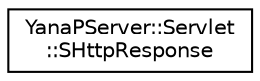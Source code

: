 digraph "クラス階層図"
{
  edge [fontname="Helvetica",fontsize="10",labelfontname="Helvetica",labelfontsize="10"];
  node [fontname="Helvetica",fontsize="10",shape=record];
  rankdir="LR";
  Node0 [label="YanaPServer::Servlet\l::SHttpResponse",height=0.2,width=0.4,color="black", fillcolor="white", style="filled",URL="$struct_yana_p_server_1_1_servlet_1_1_s_http_response.html",tooltip="HTTPレスポンス "];
}
